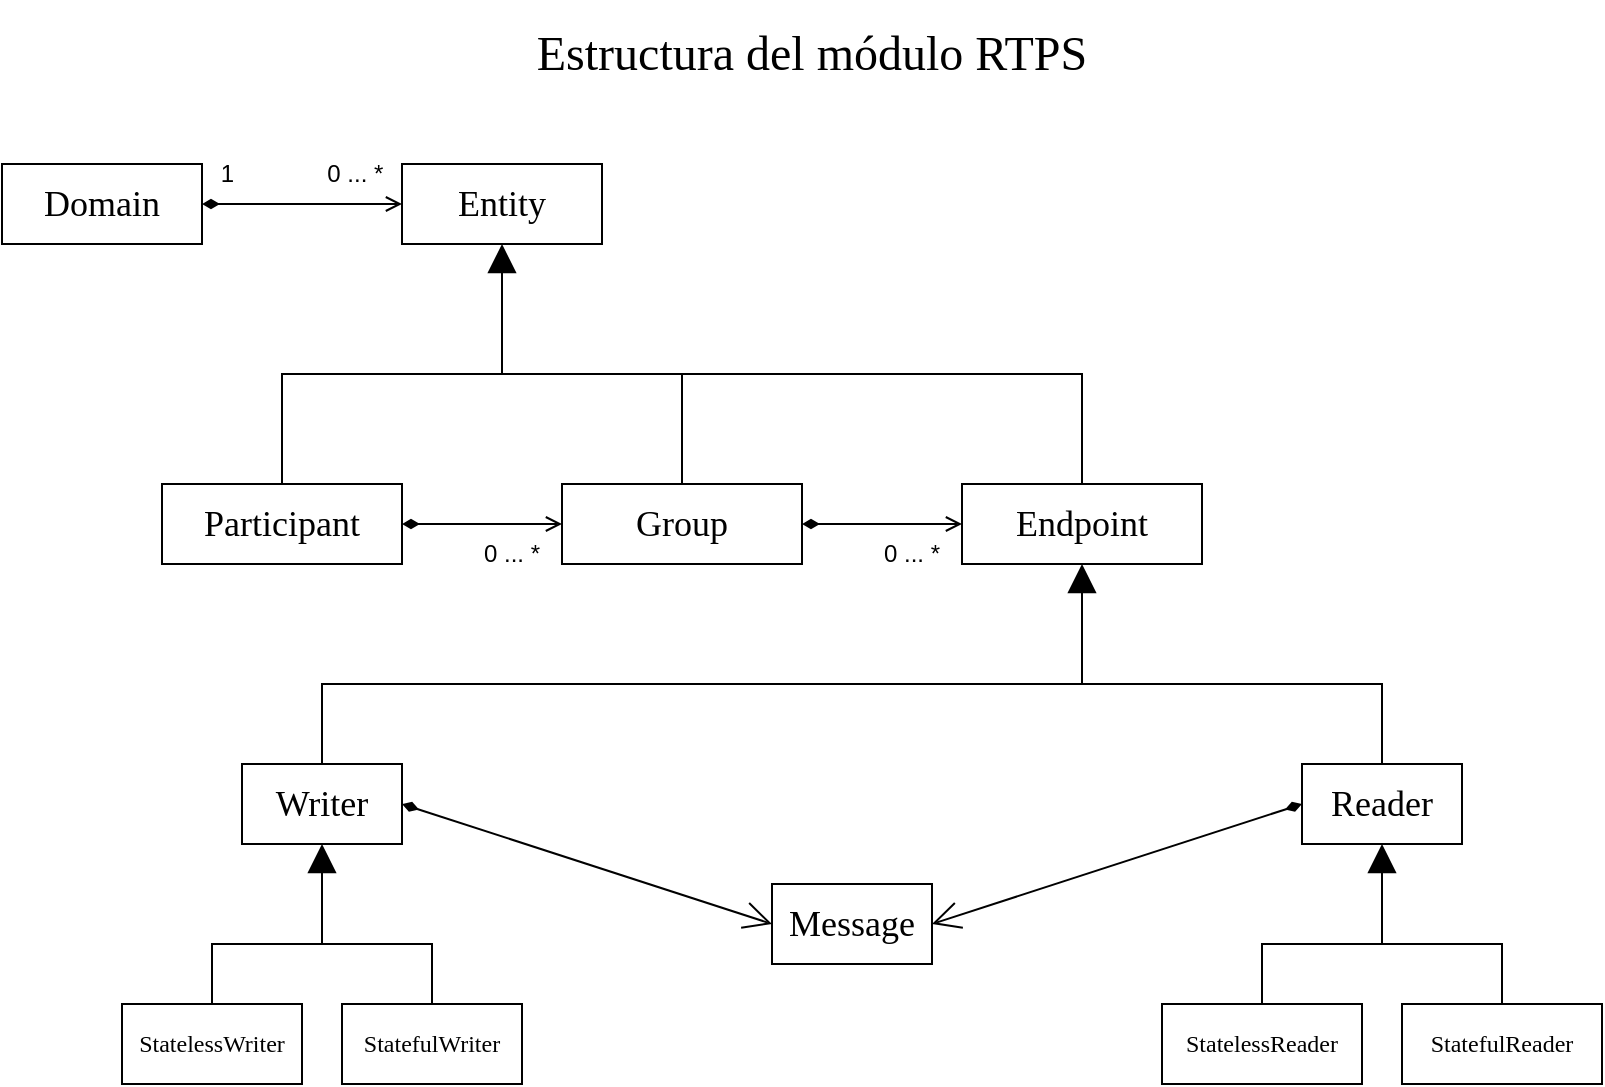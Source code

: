 <mxfile version="26.1.1">
  <diagram id="R2lEEEUBdFMjLlhIrx00" name="Page-1">
    <mxGraphModel dx="1195" dy="685" grid="1" gridSize="10" guides="1" tooltips="1" connect="1" arrows="1" fold="1" page="1" pageScale="1" pageWidth="850" pageHeight="1100" math="0" shadow="0" extFonts="Permanent Marker^https://fonts.googleapis.com/css?family=Permanent+Marker">
      <root>
        <mxCell id="0" />
        <mxCell id="1" parent="0" />
        <mxCell id="tziCC_M-l1-tC98nSuf9-1" value="&lt;font face=&quot;Tahoma&quot; style=&quot;font-size: 18px;&quot;&gt;Domain&lt;/font&gt;" style="whiteSpace=wrap;html=1;align=center;" vertex="1" parent="1">
          <mxGeometry x="20" y="90" width="100" height="40" as="geometry" />
        </mxCell>
        <mxCell id="tziCC_M-l1-tC98nSuf9-2" value="" style="edgeStyle=entityRelationEdgeStyle;fontSize=11;html=1;endArrow=open;endFill=0;rounded=0;exitX=1;exitY=0.5;exitDx=0;exitDy=0;entryX=0;entryY=0.5;entryDx=0;entryDy=0;startArrow=diamondThin;startFill=1;strokeColor=default;align=center;verticalAlign=middle;fontFamily=Helvetica;fontColor=default;labelBackgroundColor=default;" edge="1" parent="1" source="tziCC_M-l1-tC98nSuf9-1" target="tziCC_M-l1-tC98nSuf9-3">
          <mxGeometry width="100" height="100" relative="1" as="geometry">
            <mxPoint x="350" y="490" as="sourcePoint" />
            <mxPoint x="450" y="390" as="targetPoint" />
          </mxGeometry>
        </mxCell>
        <mxCell id="tziCC_M-l1-tC98nSuf9-6" value="" style="edgeStyle=orthogonalEdgeStyle;rounded=0;orthogonalLoop=1;jettySize=auto;html=1;startArrow=block;startFill=1;endArrow=none;endFill=0;endSize=6;startSize=12;" edge="1" parent="1" source="tziCC_M-l1-tC98nSuf9-3" target="tziCC_M-l1-tC98nSuf9-5">
          <mxGeometry relative="1" as="geometry" />
        </mxCell>
        <mxCell id="tziCC_M-l1-tC98nSuf9-3" value="&lt;font style=&quot;font-size: 18px;&quot; face=&quot;Tahoma&quot;&gt;Entity&lt;/font&gt;" style="whiteSpace=wrap;html=1;align=center;" vertex="1" parent="1">
          <mxGeometry x="220" y="90" width="100" height="40" as="geometry" />
        </mxCell>
        <mxCell id="tziCC_M-l1-tC98nSuf9-4" value="1&lt;span style=&quot;white-space: pre;&quot;&gt;&#x9;&lt;span style=&quot;white-space: pre;&quot;&gt;&#x9;&lt;/span&gt;&lt;/span&gt;0 ... *" style="text;html=1;align=center;verticalAlign=middle;whiteSpace=wrap;rounded=0;" vertex="1" parent="1">
          <mxGeometry x="120" y="80" width="100" height="30" as="geometry" />
        </mxCell>
        <mxCell id="tziCC_M-l1-tC98nSuf9-8" value="" style="edgeStyle=orthogonalEdgeStyle;rounded=0;orthogonalLoop=1;jettySize=auto;html=1;startArrow=diamondThin;startFill=1;endArrow=open;endFill=0;" edge="1" parent="1" source="tziCC_M-l1-tC98nSuf9-5" target="tziCC_M-l1-tC98nSuf9-7">
          <mxGeometry relative="1" as="geometry" />
        </mxCell>
        <mxCell id="tziCC_M-l1-tC98nSuf9-5" value="&lt;font face=&quot;Tahoma&quot; style=&quot;font-size: 18px;&quot;&gt;Participant&lt;/font&gt;" style="whiteSpace=wrap;html=1;" vertex="1" parent="1">
          <mxGeometry x="100" y="250" width="120" height="40" as="geometry" />
        </mxCell>
        <mxCell id="tziCC_M-l1-tC98nSuf9-10" value="" style="edgeStyle=orthogonalEdgeStyle;rounded=0;orthogonalLoop=1;jettySize=auto;html=1;strokeColor=default;align=center;verticalAlign=middle;fontFamily=Helvetica;fontSize=11;fontColor=default;labelBackgroundColor=default;startArrow=diamondThin;startFill=1;endArrow=open;endFill=0;" edge="1" parent="1" source="tziCC_M-l1-tC98nSuf9-7" target="tziCC_M-l1-tC98nSuf9-9">
          <mxGeometry relative="1" as="geometry" />
        </mxCell>
        <mxCell id="tziCC_M-l1-tC98nSuf9-7" value="&lt;font face=&quot;Tahoma&quot; style=&quot;font-size: 18px;&quot;&gt;Group&lt;/font&gt;" style="whiteSpace=wrap;html=1;" vertex="1" parent="1">
          <mxGeometry x="300" y="250" width="120" height="40" as="geometry" />
        </mxCell>
        <mxCell id="tziCC_M-l1-tC98nSuf9-9" value="&lt;font face=&quot;Tahoma&quot; style=&quot;font-size: 18px;&quot;&gt;Endpoint&lt;/font&gt;" style="whiteSpace=wrap;html=1;" vertex="1" parent="1">
          <mxGeometry x="500" y="250" width="120" height="40" as="geometry" />
        </mxCell>
        <mxCell id="tziCC_M-l1-tC98nSuf9-11" value="0 ... *" style="text;html=1;align=center;verticalAlign=middle;whiteSpace=wrap;rounded=0;" vertex="1" parent="1">
          <mxGeometry x="250" y="270" width="50" height="30" as="geometry" />
        </mxCell>
        <mxCell id="tziCC_M-l1-tC98nSuf9-12" value="0 ... *" style="text;html=1;align=center;verticalAlign=middle;whiteSpace=wrap;rounded=0;" vertex="1" parent="1">
          <mxGeometry x="450" y="270" width="50" height="30" as="geometry" />
        </mxCell>
        <mxCell id="tziCC_M-l1-tC98nSuf9-15" value="" style="endArrow=none;html=1;rounded=0;exitX=0.5;exitY=0;exitDx=0;exitDy=0;" edge="1" parent="1" source="tziCC_M-l1-tC98nSuf9-7">
          <mxGeometry width="50" height="50" relative="1" as="geometry">
            <mxPoint x="360" y="255" as="sourcePoint" />
            <mxPoint x="270" y="195" as="targetPoint" />
            <Array as="points">
              <mxPoint x="360" y="195" />
            </Array>
          </mxGeometry>
        </mxCell>
        <mxCell id="tziCC_M-l1-tC98nSuf9-16" value="" style="endArrow=none;html=1;rounded=0;exitX=0.5;exitY=0;exitDx=0;exitDy=0;" edge="1" parent="1" source="tziCC_M-l1-tC98nSuf9-9">
          <mxGeometry width="50" height="50" relative="1" as="geometry">
            <mxPoint x="560" y="245" as="sourcePoint" />
            <mxPoint x="360" y="195" as="targetPoint" />
            <Array as="points">
              <mxPoint x="560" y="195" />
            </Array>
          </mxGeometry>
        </mxCell>
        <mxCell id="tziCC_M-l1-tC98nSuf9-21" style="edgeStyle=orthogonalEdgeStyle;rounded=0;orthogonalLoop=1;jettySize=auto;html=1;exitX=0.5;exitY=0;exitDx=0;exitDy=0;entryX=0.5;entryY=1;entryDx=0;entryDy=0;endArrow=block;endFill=1;startSize=6;endSize=12;" edge="1" parent="1" source="tziCC_M-l1-tC98nSuf9-18" target="tziCC_M-l1-tC98nSuf9-9">
          <mxGeometry relative="1" as="geometry">
            <Array as="points">
              <mxPoint x="180" y="350" />
              <mxPoint x="560" y="350" />
            </Array>
          </mxGeometry>
        </mxCell>
        <mxCell id="tziCC_M-l1-tC98nSuf9-24" style="rounded=0;orthogonalLoop=1;jettySize=auto;html=1;exitX=1;exitY=0.5;exitDx=0;exitDy=0;entryX=0;entryY=0.5;entryDx=0;entryDy=0;endArrow=open;endFill=0;endSize=12;strokeColor=default;align=center;verticalAlign=middle;fontFamily=Helvetica;fontSize=11;fontColor=default;labelBackgroundColor=default;startArrow=diamondThin;startFill=1;" edge="1" parent="1" source="tziCC_M-l1-tC98nSuf9-18" target="tziCC_M-l1-tC98nSuf9-23">
          <mxGeometry relative="1" as="geometry" />
        </mxCell>
        <mxCell id="tziCC_M-l1-tC98nSuf9-18" value="&lt;font face=&quot;Tahoma&quot; style=&quot;font-size: 18px;&quot;&gt;Writer&lt;/font&gt;" style="whiteSpace=wrap;html=1;" vertex="1" parent="1">
          <mxGeometry x="140" y="390" width="80" height="40" as="geometry" />
        </mxCell>
        <mxCell id="tziCC_M-l1-tC98nSuf9-25" style="rounded=0;orthogonalLoop=1;jettySize=auto;html=1;exitX=0;exitY=0.5;exitDx=0;exitDy=0;entryX=1;entryY=0.5;entryDx=0;entryDy=0;strokeColor=default;align=center;verticalAlign=middle;fontFamily=Helvetica;fontSize=11;fontColor=default;labelBackgroundColor=default;startArrow=diamondThin;startFill=1;endArrow=open;endFill=0;endSize=12;" edge="1" parent="1" source="tziCC_M-l1-tC98nSuf9-19" target="tziCC_M-l1-tC98nSuf9-23">
          <mxGeometry relative="1" as="geometry" />
        </mxCell>
        <mxCell id="tziCC_M-l1-tC98nSuf9-19" value="&lt;font face=&quot;Tahoma&quot; style=&quot;font-size: 18px;&quot;&gt;Reader&lt;/font&gt;" style="whiteSpace=wrap;html=1;" vertex="1" parent="1">
          <mxGeometry x="670" y="390" width="80" height="40" as="geometry" />
        </mxCell>
        <mxCell id="tziCC_M-l1-tC98nSuf9-22" value="" style="endArrow=none;html=1;rounded=0;exitX=0.5;exitY=0;exitDx=0;exitDy=0;" edge="1" parent="1" source="tziCC_M-l1-tC98nSuf9-19">
          <mxGeometry width="50" height="50" relative="1" as="geometry">
            <mxPoint x="290" y="340" as="sourcePoint" />
            <mxPoint x="560" y="350" as="targetPoint" />
            <Array as="points">
              <mxPoint x="710" y="350" />
            </Array>
          </mxGeometry>
        </mxCell>
        <mxCell id="tziCC_M-l1-tC98nSuf9-23" value="&lt;font style=&quot;font-size: 18px;&quot; face=&quot;Tahoma&quot;&gt;Message&lt;/font&gt;" style="whiteSpace=wrap;html=1;" vertex="1" parent="1">
          <mxGeometry x="405" y="450" width="80" height="40" as="geometry" />
        </mxCell>
        <mxCell id="tziCC_M-l1-tC98nSuf9-26" value="&lt;font face=&quot;Tahoma&quot;&gt;StatefulWriter&lt;/font&gt;" style="whiteSpace=wrap;html=1;" vertex="1" parent="1">
          <mxGeometry x="190" y="510" width="90" height="40" as="geometry" />
        </mxCell>
        <mxCell id="tziCC_M-l1-tC98nSuf9-30" style="edgeStyle=orthogonalEdgeStyle;rounded=0;orthogonalLoop=1;jettySize=auto;html=1;exitX=0.5;exitY=0;exitDx=0;exitDy=0;entryX=0.5;entryY=1;entryDx=0;entryDy=0;endArrow=block;endFill=1;endSize=12;" edge="1" parent="1" source="tziCC_M-l1-tC98nSuf9-27" target="tziCC_M-l1-tC98nSuf9-18">
          <mxGeometry relative="1" as="geometry">
            <Array as="points">
              <mxPoint x="125" y="480" />
              <mxPoint x="180" y="480" />
            </Array>
          </mxGeometry>
        </mxCell>
        <mxCell id="tziCC_M-l1-tC98nSuf9-27" value="&lt;font face=&quot;Tahoma&quot;&gt;StatelessWriter&lt;/font&gt;" style="whiteSpace=wrap;html=1;" vertex="1" parent="1">
          <mxGeometry x="80" y="510" width="90" height="40" as="geometry" />
        </mxCell>
        <mxCell id="tziCC_M-l1-tC98nSuf9-28" value="&lt;font face=&quot;Tahoma&quot;&gt;StatefulReader&lt;/font&gt;" style="whiteSpace=wrap;html=1;" vertex="1" parent="1">
          <mxGeometry x="720" y="510" width="100" height="40" as="geometry" />
        </mxCell>
        <mxCell id="tziCC_M-l1-tC98nSuf9-32" style="edgeStyle=orthogonalEdgeStyle;rounded=0;orthogonalLoop=1;jettySize=auto;html=1;exitX=0.5;exitY=0;exitDx=0;exitDy=0;entryX=0.5;entryY=1;entryDx=0;entryDy=0;endArrow=block;endFill=1;endSize=12;" edge="1" parent="1" source="tziCC_M-l1-tC98nSuf9-29" target="tziCC_M-l1-tC98nSuf9-19">
          <mxGeometry relative="1" as="geometry">
            <Array as="points">
              <mxPoint x="650" y="480" />
              <mxPoint x="710" y="480" />
            </Array>
          </mxGeometry>
        </mxCell>
        <mxCell id="tziCC_M-l1-tC98nSuf9-29" value="&lt;font face=&quot;Tahoma&quot;&gt;StatelessReader&lt;/font&gt;" style="whiteSpace=wrap;html=1;" vertex="1" parent="1">
          <mxGeometry x="600" y="510" width="100" height="40" as="geometry" />
        </mxCell>
        <mxCell id="tziCC_M-l1-tC98nSuf9-31" value="" style="endArrow=none;html=1;rounded=0;exitX=0.5;exitY=0;exitDx=0;exitDy=0;" edge="1" parent="1" source="tziCC_M-l1-tC98nSuf9-26">
          <mxGeometry width="50" height="50" relative="1" as="geometry">
            <mxPoint x="290" y="510" as="sourcePoint" />
            <mxPoint x="180" y="480" as="targetPoint" />
            <Array as="points">
              <mxPoint x="235" y="480" />
            </Array>
          </mxGeometry>
        </mxCell>
        <mxCell id="tziCC_M-l1-tC98nSuf9-33" value="" style="endArrow=none;html=1;rounded=0;exitX=0.5;exitY=0;exitDx=0;exitDy=0;" edge="1" parent="1" source="tziCC_M-l1-tC98nSuf9-28">
          <mxGeometry width="50" height="50" relative="1" as="geometry">
            <mxPoint x="750" y="490" as="sourcePoint" />
            <mxPoint x="710" y="480" as="targetPoint" />
            <Array as="points">
              <mxPoint x="770" y="480" />
            </Array>
          </mxGeometry>
        </mxCell>
        <mxCell id="tziCC_M-l1-tC98nSuf9-34" value="&lt;pre aria-label=&quot;Texto traducido: Módulo de estructura RTPS&quot; dir=&quot;ltr&quot; data-ved=&quot;2ahUKEwjum5W9mZWMAxVHN0QIHQoxLa4Q3ewLegQICBAV&quot; style=&quot;text-align:left&quot; id=&quot;tw-target-text&quot; data-placeholder=&quot;Traducción&quot; class=&quot;tw-data-text tw-text-large tw-ta&quot;&gt;&lt;font style=&quot;font-size: 24px;&quot; face=&quot;Tahoma&quot;&gt;&lt;span lang=&quot;es&quot; class=&quot;Y2IQFc&quot;&gt;Estructura del módulo RTPS&lt;/span&gt;&lt;/font&gt;&lt;/pre&gt;" style="text;html=1;align=center;verticalAlign=middle;whiteSpace=wrap;rounded=0;" vertex="1" parent="1">
          <mxGeometry x="205" y="20" width="440" height="30" as="geometry" />
        </mxCell>
      </root>
    </mxGraphModel>
  </diagram>
</mxfile>
